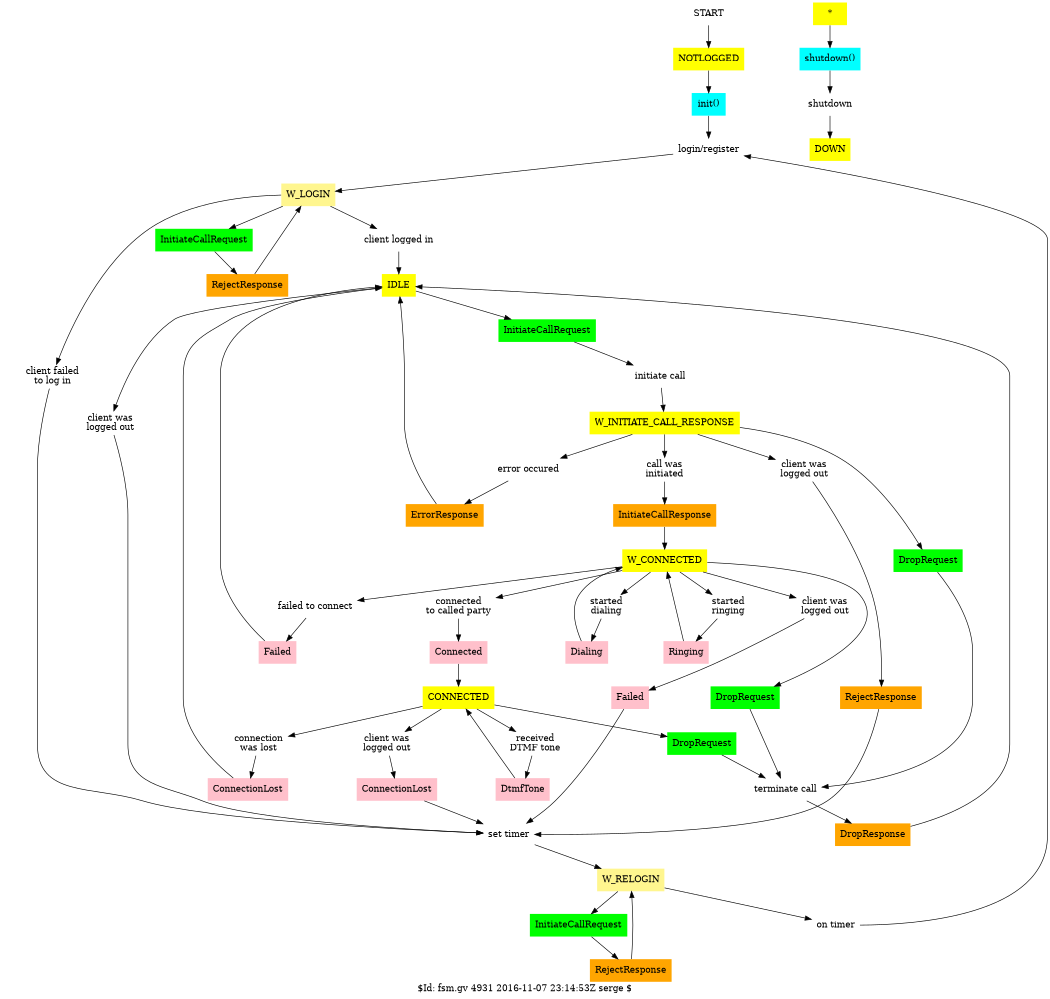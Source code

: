 # Simple VOIP Finite State Machine.
#
# Copyright (C) 2016 Sergey Kolevatov
#
# This program is free software: you can redistribute it and/or modify
# it under the terms of the GNU General Public License as published by
# the Free Software Foundation, either version 3 of the License, or
# (at your option) any later version.
#
# This program is distributed in the hope that it will be useful,
# but WITHOUT ANY WARRANTY; without even the implied warranty of
# MERCHANTABILITY or FITNESS FOR A PARTICULAR PURPOSE. See the
# GNU General Public License for more details.
#
# You should have received a copy of the GNU General Public License
# along with this program. If not, see <http://www.gnu.org/licenses/>.
#

# $Id: fsm.gv 4931 2016-11-07 23:14:53Z serge $
#
# execute: FL=fsm; dot -l sdl.ps -Tps $FL.gv -o $FL.ps; ps2pdf $FL.ps $FL.pdf

digraph FSM
{

label="$Id: fsm.gv 4931 2016-11-07 23:14:53Z serge $";

size="7,7";
ratio=fill;
splines=true;
node [peripheries=0 style=filled fillcolor=white]

######################################################
# States

START                      [ shape = sdl_start ]
ANY                        [ label = "*" shape = sdl_state fillcolor=yellow ]
NOTLOGGED                  [ shape = sdl_state fillcolor=yellow ]
W_RELOGIN                  [ shape = sdl_state fillcolor=khaki1 ]
W_LOGIN                    [ shape = sdl_state fillcolor=khaki1 ]
IDLE                       [ shape = sdl_state fillcolor=yellow ]
W_INITIATE_CALL_RESPONSE   [ shape = sdl_state fillcolor=yellow ]
W_CONNECTED                [ shape = sdl_state fillcolor=yellow ]
CONNECTED                  [ shape = sdl_state fillcolor=yellow ]
DOWN                       [ shape = sdl_state fillcolor=yellow ]

######################################################
# Actions

ANY__SHUTDOWN                     [ label="shutdown()"                      shape = sdl_input_from_left fillcolor=cyan ]
ANY__CALL_SHUTDOWN                [ label="shutdown"                        shape = sdl_call ]

NOTLOGGED__INIT                   [ label="init()"                          shape = sdl_input_from_left fillcolor=cyan]
NOTLOGGED__SEND_LOGIN             [ label="login/register"                  shape = sdl_output_to_right ]

W_LOGIN__LOGGED                   [ label="client logged in"                shape = sdl_input_from_right ]
W_LOGIN__FAILED                   [ label="client failed\nto log in"        shape = sdl_input_from_right ]
W_LOGIN__SET_TIMER                [ label="set timer"                       shape = sdl_set ]
W_LOGIN__INITIATE                 [ label=InitiateCallRequest               shape = sdl_input_from_left fillcolor=green ]
W_LOGIN__SEND_REJECT              [ label=RejectResponse                    shape = sdl_output_to_left  fillcolor=orange ]

W_RELOGIN__TIMER                  [ label="on timer"                        shape = sdl_input_from_left ]
W_RELOGIN__INITIATE               [ label=InitiateCallRequest               shape = sdl_input_from_left fillcolor=green ]
W_RELOGIN__SEND_REJECT            [ label=RejectResponse                    shape = sdl_output_to_left  fillcolor=orange ]

IDLE__INITIATE                    [ label=InitiateCallRequest               shape = sdl_input_from_left fillcolor=green ]
IDLE__CALL_ICR                    [ label="initiate call"                   shape = sdl_call ]
IDLE__LOGGEDOUT                   [ label="client was\nlogged out"          shape = sdl_input_from_right ]

W_INITIATE_CALL_RESPONSE__ICR        [ label="call was\ninitiated"             shape = sdl_input_from_right ]
W_INITIATE_CALL_RESPONSE__ERROR      [ label="error occured"                   shape = sdl_input_from_right ]
W_INITIATE_CALL_RESPONSE__SEND_ERROR [ label=ErrorResponse                     shape = sdl_output_to_left   fillcolor=orange ]
W_INITIATE_CALL_RESPONSE__SEND_ICR   [ label=InitiateCallResponse              shape = sdl_output_to_left   fillcolor=orange ]
W_INITIATE_CALL_RESPONSE__DROP_REQ   [ label=DropRequest                       shape = sdl_input_from_left  fillcolor=green ]
W_INITIATE_CALL_RESPONSE__CALL_TERMINATE   [ label="terminate call"            shape = sdl_call ]
W_INITIATE_CALL_RESPONSE__SEND_DROP_RESP   [ label=DropResponse                shape = sdl_output_to_left   fillcolor=orange ]
W_INITIATE_CALL_RESPONSE__LOGGEDOUT        [ label="client was\nlogged out"          shape = sdl_input_from_right ]
W_INITIATE_CALL_RESPONSE__SEND_REJECT      [ label=RejectResponse              shape = sdl_output_to_left   fillcolor=orange ]

W_CONNECTED__DROP_REQ              [ label=DropRequest                       shape = sdl_input_from_left fillcolor=green ]
W_CONNECTED__CONNECTED             [ label="connected\nto called party"      shape = sdl_input_from_right ]
W_CONNECTED__SEND_CONNECTED        [ label=Connected                         shape = sdl_output_to_left  fillcolor=pink ]
W_CONNECTED__FAILED                [ label="failed to connect"               shape = sdl_input_from_right ]
W_CONNECTED__SEND_FAILED           [ label=Failed                            shape = sdl_output_to_left  fillcolor=pink ]
W_CONNECTED__DIALING               [ label="started\ndialing"                shape = sdl_input_from_right ]
W_CONNECTED__SEND_DIALING          [ label=Dialing                           shape = sdl_output_to_left  fillcolor=pink ]
W_CONNECTED__RINGING               [ label="started\nringing"                shape = sdl_input_from_right ]
W_CONNECTED__SEND_RINGING          [ label=Ringing                           shape = sdl_output_to_left  fillcolor=pink ]
W_CONNECTED__LOGGEDOUT             [ label="client was\nlogged out"          shape = sdl_input_from_right ]
W_CONNECTED__SEND_FAILED_2         [ label=Failed                            shape = sdl_output_to_left  fillcolor=pink ]

CONNECTED__DROP_REQ               [ label=DropRequest                       shape = sdl_input_from_left fillcolor=green ]
CONNECTED__DTMF_TONE              [ label="received\nDTMF tone"             shape = sdl_input_from_right ]
CONNECTED__SEND_DTMF_TONE         [ label=DtmfTone                          shape = sdl_output_to_left fillcolor=pink ]
#CONNECTED__DURATION               [ label="call duration\nincreased by 1 sec"        shape = sdl_input_from_right ]
#CONNECTED__SEND_DURATION          [ label=CallDuration                      shape = sdl_output_to_left fillcolor=pink ]
CONNECTED__CONN_LOST              [ label="connection\nwas lost"            shape = sdl_input_from_right ]
CONNECTED__SEND_CONN_LOST         [ label=ConnectionLost                    shape = sdl_output_to_left fillcolor=pink ]
CONNECTED__LOGGEDOUT              [ label="client was\nlogged out"          shape = sdl_input_from_right ]
CONNECTED__SEND_CONN_LOST_2       [ label=ConnectionLost                    shape = sdl_output_to_left fillcolor=pink ]

######################################################
# Transitions

START -> NOTLOGGED

ANY -> ANY__SHUTDOWN         -> ANY__CALL_SHUTDOWN    -> DOWN

NOTLOGGED -> NOTLOGGED__INIT -> NOTLOGGED__SEND_LOGIN -> W_LOGIN

W_LOGIN -> W_LOGIN__LOGGED   -> IDLE
W_LOGIN -> W_LOGIN__FAILED   -> W_LOGIN__SET_TIMER   -> W_RELOGIN
W_LOGIN -> W_LOGIN__INITIATE -> W_LOGIN__SEND_REJECT -> W_LOGIN

W_RELOGIN -> W_RELOGIN__TIMER    -> NOTLOGGED__SEND_LOGIN
W_RELOGIN -> W_RELOGIN__INITIATE -> W_RELOGIN__SEND_REJECT -> W_RELOGIN

IDLE -> IDLE__INITIATE       -> IDLE__CALL_ICR        -> W_INITIATE_CALL_RESPONSE
IDLE -> IDLE__LOGGEDOUT      -> W_LOGIN__SET_TIMER

W_INITIATE_CALL_RESPONSE -> W_INITIATE_CALL_RESPONSE__ICR       -> W_INITIATE_CALL_RESPONSE__SEND_ICR       -> W_CONNECTED
W_INITIATE_CALL_RESPONSE -> W_INITIATE_CALL_RESPONSE__ERROR     -> W_INITIATE_CALL_RESPONSE__SEND_ERROR     -> IDLE
W_INITIATE_CALL_RESPONSE -> W_INITIATE_CALL_RESPONSE__DROP_REQ  -> W_INITIATE_CALL_RESPONSE__CALL_TERMINATE -> W_INITIATE_CALL_RESPONSE__SEND_DROP_RESP -> IDLE
W_INITIATE_CALL_RESPONSE -> W_INITIATE_CALL_RESPONSE__LOGGEDOUT -> W_INITIATE_CALL_RESPONSE__SEND_REJECT    -> W_LOGIN__SET_TIMER

W_CONNECTED -> W_CONNECTED__DROP_REQ  -> W_INITIATE_CALL_RESPONSE__CALL_TERMINATE
W_CONNECTED -> W_CONNECTED__CONNECTED -> W_CONNECTED__SEND_CONNECTED -> CONNECTED
W_CONNECTED -> W_CONNECTED__FAILED    -> W_CONNECTED__SEND_FAILED    -> IDLE
W_CONNECTED -> W_CONNECTED__DIALING   -> W_CONNECTED__SEND_DIALING   -> W_CONNECTED
W_CONNECTED -> W_CONNECTED__RINGING   -> W_CONNECTED__SEND_RINGING   -> W_CONNECTED
W_CONNECTED -> W_CONNECTED__LOGGEDOUT -> W_CONNECTED__SEND_FAILED_2  -> W_LOGIN__SET_TIMER

CONNECTED -> CONNECTED__DROP_REQ           -> W_INITIATE_CALL_RESPONSE__CALL_TERMINATE
CONNECTED -> CONNECTED__CONN_LOST          -> CONNECTED__SEND_CONN_LOST                -> IDLE
CONNECTED -> CONNECTED__DTMF_TONE          -> CONNECTED__SEND_DTMF_TONE                -> CONNECTED
#CONNECTED -> CONNECTED__DURATION           -> CONNECTED__SEND_DURATION                 -> CONNECTED
CONNECTED -> CONNECTED__LOGGEDOUT          -> CONNECTED__SEND_CONN_LOST_2              -> W_LOGIN__SET_TIMER

}
